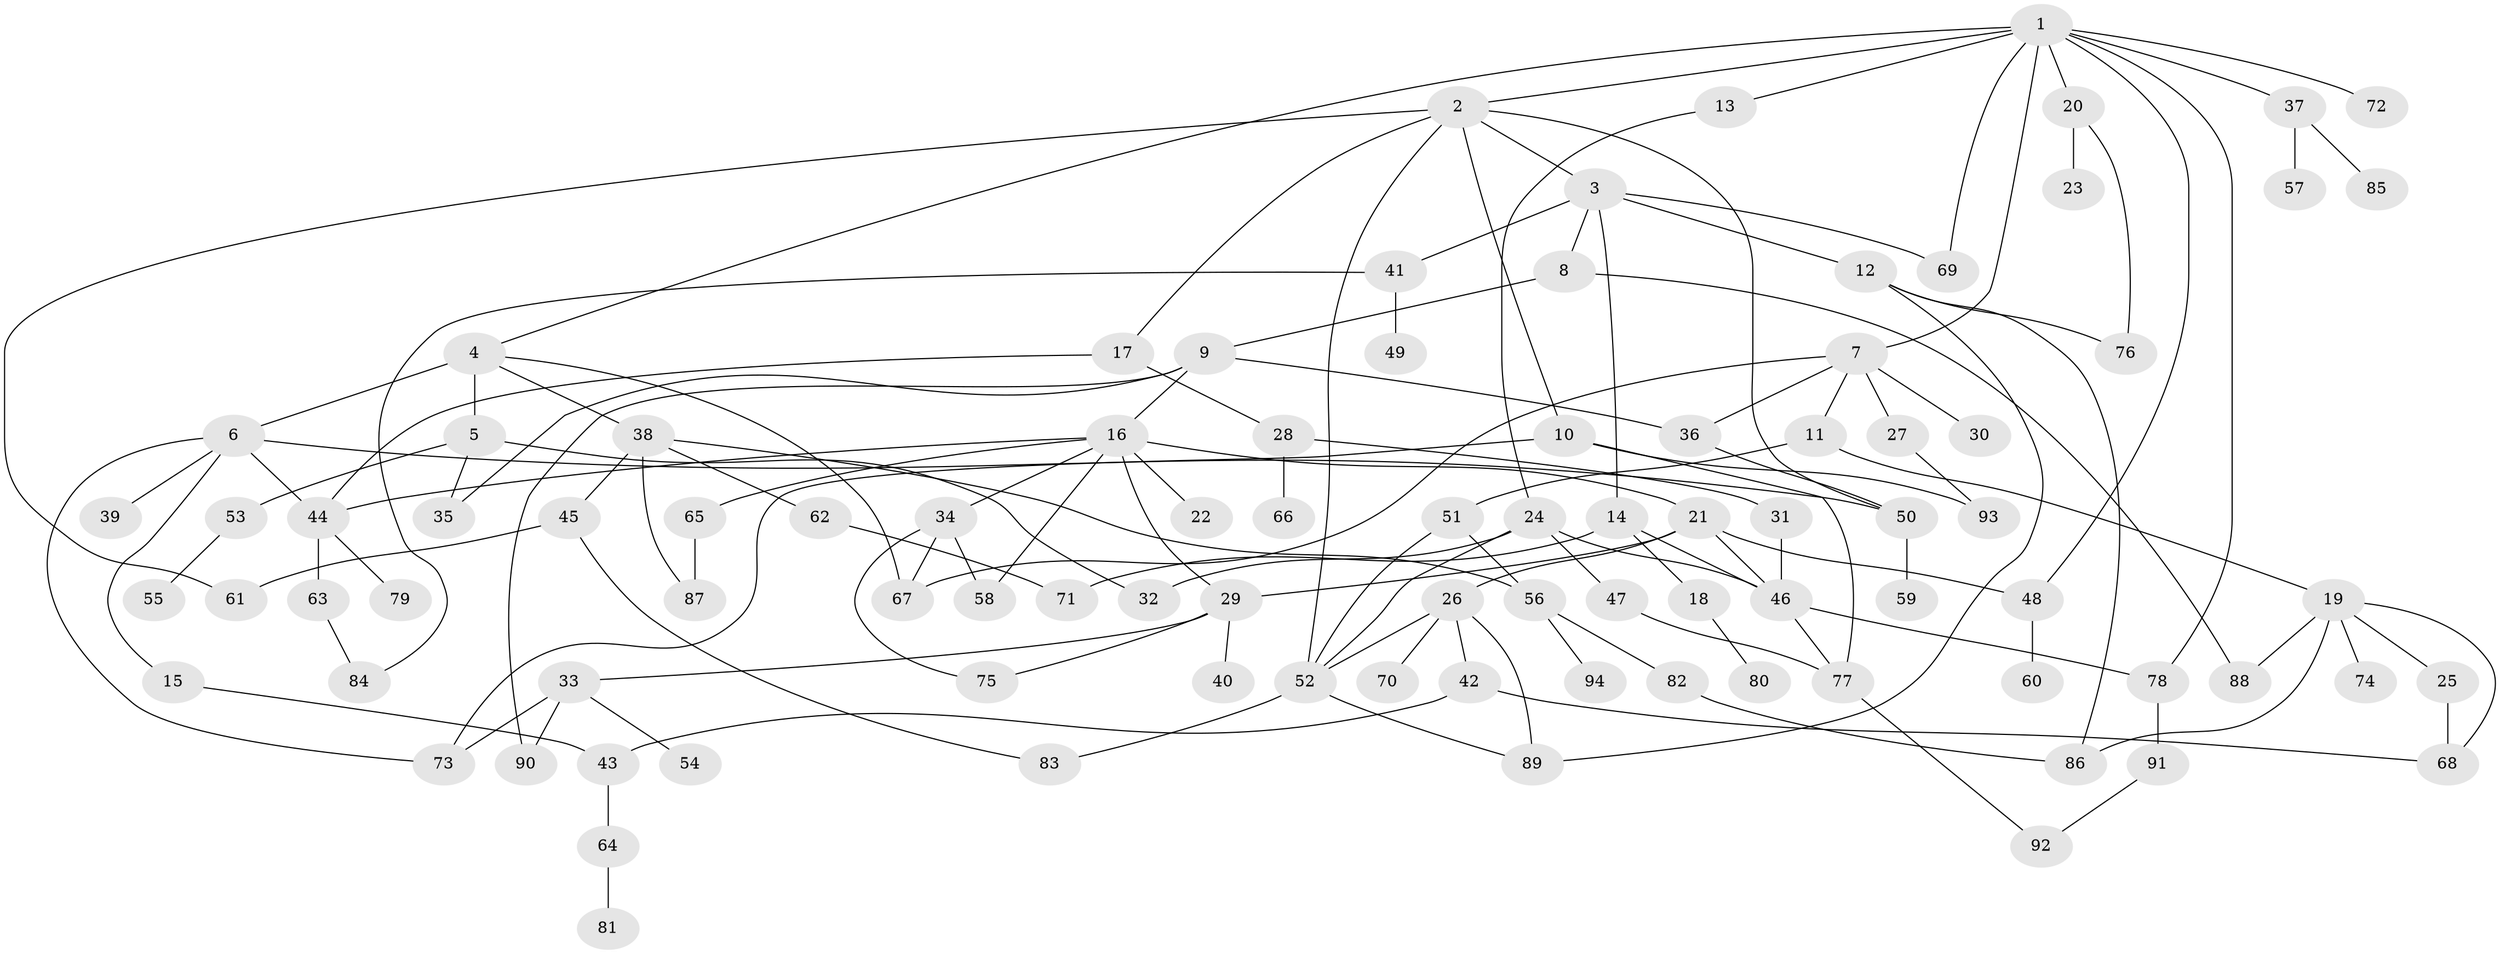 // coarse degree distribution, {7: 0.030303030303030304, 4: 0.12121212121212122, 3: 0.24242424242424243, 2: 0.22727272727272727, 5: 0.10606060606060606, 6: 0.07575757575757576, 1: 0.18181818181818182, 9: 0.015151515151515152}
// Generated by graph-tools (version 1.1) at 2025/36/03/04/25 23:36:09]
// undirected, 94 vertices, 136 edges
graph export_dot {
  node [color=gray90,style=filled];
  1;
  2;
  3;
  4;
  5;
  6;
  7;
  8;
  9;
  10;
  11;
  12;
  13;
  14;
  15;
  16;
  17;
  18;
  19;
  20;
  21;
  22;
  23;
  24;
  25;
  26;
  27;
  28;
  29;
  30;
  31;
  32;
  33;
  34;
  35;
  36;
  37;
  38;
  39;
  40;
  41;
  42;
  43;
  44;
  45;
  46;
  47;
  48;
  49;
  50;
  51;
  52;
  53;
  54;
  55;
  56;
  57;
  58;
  59;
  60;
  61;
  62;
  63;
  64;
  65;
  66;
  67;
  68;
  69;
  70;
  71;
  72;
  73;
  74;
  75;
  76;
  77;
  78;
  79;
  80;
  81;
  82;
  83;
  84;
  85;
  86;
  87;
  88;
  89;
  90;
  91;
  92;
  93;
  94;
  1 -- 2;
  1 -- 4;
  1 -- 7;
  1 -- 13;
  1 -- 20;
  1 -- 37;
  1 -- 48;
  1 -- 69;
  1 -- 72;
  1 -- 78;
  2 -- 3;
  2 -- 10;
  2 -- 17;
  2 -- 52;
  2 -- 61;
  2 -- 50;
  3 -- 8;
  3 -- 12;
  3 -- 14;
  3 -- 41;
  3 -- 69;
  4 -- 5;
  4 -- 6;
  4 -- 38;
  4 -- 67;
  5 -- 32;
  5 -- 53;
  5 -- 35;
  6 -- 15;
  6 -- 39;
  6 -- 44;
  6 -- 73;
  6 -- 50;
  7 -- 11;
  7 -- 27;
  7 -- 30;
  7 -- 36;
  7 -- 67;
  8 -- 9;
  8 -- 88;
  9 -- 16;
  9 -- 35;
  9 -- 90;
  9 -- 36;
  10 -- 73;
  10 -- 93;
  10 -- 77;
  11 -- 19;
  11 -- 51;
  12 -- 89;
  12 -- 76;
  12 -- 86;
  13 -- 24;
  14 -- 18;
  14 -- 46;
  14 -- 71;
  15 -- 43;
  16 -- 21;
  16 -- 22;
  16 -- 34;
  16 -- 65;
  16 -- 58;
  16 -- 44;
  16 -- 29;
  17 -- 28;
  17 -- 44;
  18 -- 80;
  19 -- 25;
  19 -- 68;
  19 -- 74;
  19 -- 86;
  19 -- 88;
  20 -- 23;
  20 -- 76;
  21 -- 26;
  21 -- 29;
  21 -- 46;
  21 -- 48;
  24 -- 47;
  24 -- 32;
  24 -- 52;
  24 -- 46;
  25 -- 68;
  26 -- 42;
  26 -- 70;
  26 -- 89;
  26 -- 52;
  27 -- 93;
  28 -- 31;
  28 -- 66;
  29 -- 33;
  29 -- 40;
  29 -- 75;
  31 -- 46;
  33 -- 54;
  33 -- 90;
  33 -- 73;
  34 -- 58;
  34 -- 75;
  34 -- 67;
  36 -- 50;
  37 -- 57;
  37 -- 85;
  38 -- 45;
  38 -- 56;
  38 -- 62;
  38 -- 87;
  41 -- 49;
  41 -- 84;
  42 -- 43;
  42 -- 68;
  43 -- 64;
  44 -- 63;
  44 -- 79;
  45 -- 61;
  45 -- 83;
  46 -- 77;
  46 -- 78;
  47 -- 77;
  48 -- 60;
  50 -- 59;
  51 -- 52;
  51 -- 56;
  52 -- 83;
  52 -- 89;
  53 -- 55;
  56 -- 82;
  56 -- 94;
  62 -- 71;
  63 -- 84;
  64 -- 81;
  65 -- 87;
  77 -- 92;
  78 -- 91;
  82 -- 86;
  91 -- 92;
}

